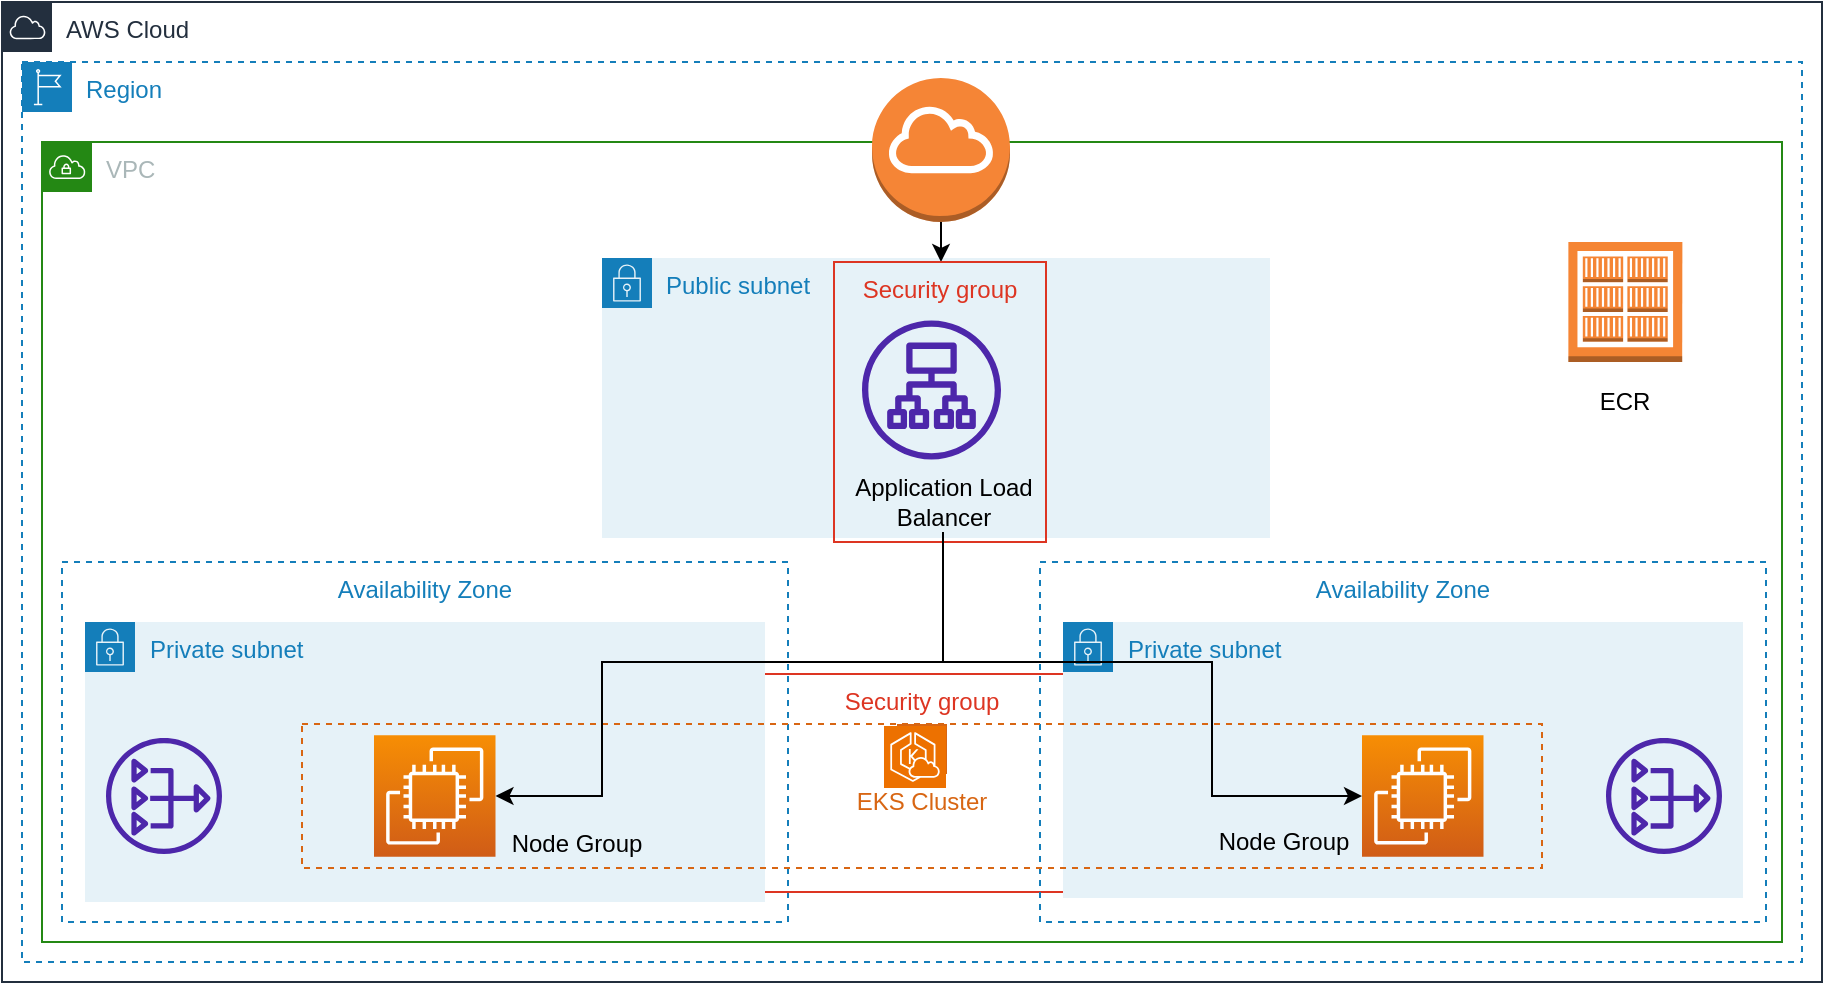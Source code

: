 <mxfile version="23.0.2" type="device">
  <diagram id="qy2qSbY3riS61LTxJreO" name="Page-1">
    <mxGraphModel dx="1781" dy="587" grid="1" gridSize="10" guides="1" tooltips="1" connect="1" arrows="1" fold="1" page="1" pageScale="1" pageWidth="827" pageHeight="1169" math="0" shadow="0">
      <root>
        <mxCell id="0" />
        <mxCell id="1" parent="0" />
        <mxCell id="avdNNv7QA7Cx9In89-n9-3" value="Availability Zone" style="fillColor=none;strokeColor=#147EBA;dashed=1;verticalAlign=top;fontStyle=0;fontColor=#147EBA;container=0;" parent="1" vertex="1">
          <mxGeometry x="-10" y="600" width="363" height="180" as="geometry" />
        </mxCell>
        <mxCell id="nrgCyI4Qcjg0DDZfqGtk-5" value="Public subnet" style="points=[[0,0],[0.25,0],[0.5,0],[0.75,0],[1,0],[1,0.25],[1,0.5],[1,0.75],[1,1],[0.75,1],[0.5,1],[0.25,1],[0,1],[0,0.75],[0,0.5],[0,0.25]];outlineConnect=0;gradientColor=none;html=1;whiteSpace=wrap;fontSize=12;fontStyle=0;container=0;pointerEvents=0;collapsible=0;recursiveResize=0;shape=mxgraph.aws4.group;grIcon=mxgraph.aws4.group_security_group;grStroke=0;strokeColor=#147EBA;fillColor=#E6F2F8;verticalAlign=top;align=left;spacingLeft=30;fontColor=#147EBA;dashed=0;" parent="1" vertex="1">
          <mxGeometry x="260" y="448" width="334" height="140" as="geometry" />
        </mxCell>
        <mxCell id="avdNNv7QA7Cx9In89-n9-5" value="VPC" style="points=[[0,0],[0.25,0],[0.5,0],[0.75,0],[1,0],[1,0.25],[1,0.5],[1,0.75],[1,1],[0.75,1],[0.5,1],[0.25,1],[0,1],[0,0.75],[0,0.5],[0,0.25]];outlineConnect=0;gradientColor=none;html=1;whiteSpace=wrap;fontSize=12;fontStyle=0;container=0;pointerEvents=0;collapsible=0;recursiveResize=0;shape=mxgraph.aws4.group;grIcon=mxgraph.aws4.group_vpc;strokeColor=#248814;fillColor=none;verticalAlign=top;align=left;spacingLeft=30;fontColor=#AAB7B8;dashed=0;" parent="1" vertex="1">
          <mxGeometry x="-20" y="390" width="870" height="400" as="geometry" />
        </mxCell>
        <mxCell id="avdNNv7QA7Cx9In89-n9-6" value="AWS Cloud" style="points=[[0,0],[0.25,0],[0.5,0],[0.75,0],[1,0],[1,0.25],[1,0.5],[1,0.75],[1,1],[0.75,1],[0.5,1],[0.25,1],[0,1],[0,0.75],[0,0.5],[0,0.25]];outlineConnect=0;gradientColor=none;html=1;whiteSpace=wrap;fontSize=12;fontStyle=0;container=0;pointerEvents=0;collapsible=0;recursiveResize=0;shape=mxgraph.aws4.group;grIcon=mxgraph.aws4.group_aws_cloud;strokeColor=#232F3E;fillColor=none;verticalAlign=top;align=left;spacingLeft=30;fontColor=#232F3E;dashed=0;" parent="1" vertex="1">
          <mxGeometry x="-40" y="320" width="910" height="490" as="geometry" />
        </mxCell>
        <mxCell id="avdNNv7QA7Cx9In89-n9-7" value="Region" style="points=[[0,0],[0.25,0],[0.5,0],[0.75,0],[1,0],[1,0.25],[1,0.5],[1,0.75],[1,1],[0.75,1],[0.5,1],[0.25,1],[0,1],[0,0.75],[0,0.5],[0,0.25]];outlineConnect=0;gradientColor=none;html=1;whiteSpace=wrap;fontSize=12;fontStyle=0;container=0;pointerEvents=0;collapsible=0;recursiveResize=0;shape=mxgraph.aws4.group;grIcon=mxgraph.aws4.group_region;strokeColor=#147EBA;fillColor=none;verticalAlign=top;align=left;spacingLeft=30;fontColor=#147EBA;dashed=1;" parent="1" vertex="1">
          <mxGeometry x="-30" y="350" width="890" height="450" as="geometry" />
        </mxCell>
        <mxCell id="avdNNv7QA7Cx9In89-n9-24" value="Security group" style="fillColor=none;strokeColor=#DD3522;verticalAlign=top;fontStyle=0;fontColor=#DD3522;container=0;" parent="1" vertex="1">
          <mxGeometry x="100" y="656" width="640" height="109" as="geometry" />
        </mxCell>
        <mxCell id="avdNNv7QA7Cx9In89-n9-16" value="Availability Zone" style="fillColor=none;strokeColor=#147EBA;dashed=1;verticalAlign=top;fontStyle=0;fontColor=#147EBA;container=0;" parent="1" vertex="1">
          <mxGeometry x="479" y="600" width="363" height="180" as="geometry" />
        </mxCell>
        <mxCell id="avdNNv7QA7Cx9In89-n9-13" value="Private subnet" style="points=[[0,0],[0.25,0],[0.5,0],[0.75,0],[1,0],[1,0.25],[1,0.5],[1,0.75],[1,1],[0.75,1],[0.5,1],[0.25,1],[0,1],[0,0.75],[0,0.5],[0,0.25]];outlineConnect=0;gradientColor=none;html=1;whiteSpace=wrap;fontSize=12;fontStyle=0;container=0;pointerEvents=0;collapsible=0;recursiveResize=0;shape=mxgraph.aws4.group;grIcon=mxgraph.aws4.group_security_group;grStroke=0;strokeColor=#147EBA;fillColor=#E6F2F8;verticalAlign=top;align=left;spacingLeft=30;fontColor=#147EBA;dashed=0;" parent="1" vertex="1">
          <mxGeometry x="1.5" y="630" width="340" height="140" as="geometry" />
        </mxCell>
        <mxCell id="avdNNv7QA7Cx9In89-n9-18" value="Private subnet" style="points=[[0,0],[0.25,0],[0.5,0],[0.75,0],[1,0],[1,0.25],[1,0.5],[1,0.75],[1,1],[0.75,1],[0.5,1],[0.25,1],[0,1],[0,0.75],[0,0.5],[0,0.25]];outlineConnect=0;gradientColor=none;html=1;whiteSpace=wrap;fontSize=12;fontStyle=0;container=0;pointerEvents=0;collapsible=0;recursiveResize=0;shape=mxgraph.aws4.group;grIcon=mxgraph.aws4.group_security_group;grStroke=0;strokeColor=#147EBA;fillColor=#E6F2F8;verticalAlign=top;align=left;spacingLeft=30;fontColor=#147EBA;dashed=0;" parent="1" vertex="1">
          <mxGeometry x="490.5" y="630" width="340" height="138" as="geometry" />
        </mxCell>
        <mxCell id="avdNNv7QA7Cx9In89-n9-21" value="EKS Cluster" style="points=[[0,0],[0.25,0],[0.5,0],[0.75,0],[1,0],[1,0.25],[1,0.5],[1,0.75],[1,1],[0.75,1],[0.5,1],[0.25,1],[0,1],[0,0.75],[0,0.5],[0,0.25]];outlineConnect=0;gradientColor=none;html=1;whiteSpace=wrap;fontSize=12;fontStyle=0;container=0;pointerEvents=0;collapsible=0;recursiveResize=0;shape=mxgraph.aws4.groupCenter;grIcon=mxgraph.aws4.group_auto_scaling_group;grStroke=1;strokeColor=#D86613;fillColor=none;verticalAlign=top;align=center;fontColor=#D86613;dashed=1;spacingTop=25;" parent="1" vertex="1">
          <mxGeometry x="110" y="681" width="620" height="72" as="geometry" />
        </mxCell>
        <mxCell id="avdNNv7QA7Cx9In89-n9-26" value="" style="sketch=0;points=[[0,0,0],[0.25,0,0],[0.5,0,0],[0.75,0,0],[1,0,0],[0,1,0],[0.25,1,0],[0.5,1,0],[0.75,1,0],[1,1,0],[0,0.25,0],[0,0.5,0],[0,0.75,0],[1,0.25,0],[1,0.5,0],[1,0.75,0]];outlineConnect=0;fontColor=#232F3E;gradientColor=#F78E04;gradientDirection=north;fillColor=#D05C17;strokeColor=#ffffff;dashed=0;verticalLabelPosition=bottom;verticalAlign=top;align=center;html=1;fontSize=12;fontStyle=0;aspect=fixed;shape=mxgraph.aws4.resourceIcon;resIcon=mxgraph.aws4.ec2;container=0;" parent="1" vertex="1">
          <mxGeometry x="146" y="686.63" width="60.75" height="60.75" as="geometry" />
        </mxCell>
        <mxCell id="avdNNv7QA7Cx9In89-n9-34" value="" style="sketch=0;points=[[0,0,0],[0.25,0,0],[0.5,0,0],[0.75,0,0],[1,0,0],[0,1,0],[0.25,1,0],[0.5,1,0],[0.75,1,0],[1,1,0],[0,0.25,0],[0,0.5,0],[0,0.75,0],[1,0.25,0],[1,0.5,0],[1,0.75,0]];outlineConnect=0;fontColor=#232F3E;gradientColor=#F78E04;gradientDirection=north;fillColor=#D05C17;strokeColor=#ffffff;dashed=0;verticalLabelPosition=bottom;verticalAlign=top;align=center;html=1;fontSize=12;fontStyle=0;aspect=fixed;shape=mxgraph.aws4.resourceIcon;resIcon=mxgraph.aws4.ec2;container=0;" parent="1" vertex="1">
          <mxGeometry x="640" y="686.62" width="60.75" height="60.75" as="geometry" />
        </mxCell>
        <mxCell id="avdNNv7QA7Cx9In89-n9-43" value="" style="sketch=0;outlineConnect=0;fontColor=#232F3E;gradientColor=none;fillColor=#4D27AA;strokeColor=none;dashed=0;verticalLabelPosition=bottom;verticalAlign=top;align=center;html=1;fontSize=12;fontStyle=0;aspect=fixed;pointerEvents=1;shape=mxgraph.aws4.nat_gateway;container=0;" parent="1" vertex="1">
          <mxGeometry x="12" y="688" width="58" height="58" as="geometry" />
        </mxCell>
        <mxCell id="avdNNv7QA7Cx9In89-n9-64" style="edgeStyle=orthogonalEdgeStyle;rounded=0;orthogonalLoop=1;jettySize=auto;html=1;entryX=0.5;entryY=0;entryDx=0;entryDy=0;" parent="1" source="avdNNv7QA7Cx9In89-n9-50" target="avdNNv7QA7Cx9In89-n9-56" edge="1">
          <mxGeometry relative="1" as="geometry" />
        </mxCell>
        <mxCell id="avdNNv7QA7Cx9In89-n9-50" value="" style="outlineConnect=0;dashed=0;verticalLabelPosition=bottom;verticalAlign=top;align=center;html=1;shape=mxgraph.aws3.internet_gateway;fillColor=#F58536;gradientColor=none;container=0;" parent="1" vertex="1">
          <mxGeometry x="395" y="358" width="69" height="72" as="geometry" />
        </mxCell>
        <mxCell id="avdNNv7QA7Cx9In89-n9-54" value="Node Group" style="text;html=1;strokeColor=none;fillColor=none;align=center;verticalAlign=middle;whiteSpace=wrap;rounded=0;container=0;" parent="1" vertex="1">
          <mxGeometry x="550" y="725" width="102" height="30" as="geometry" />
        </mxCell>
        <mxCell id="avdNNv7QA7Cx9In89-n9-56" value="Security group" style="fillColor=none;strokeColor=#DD3522;verticalAlign=top;fontStyle=0;fontColor=#DD3522;container=0;" parent="1" vertex="1">
          <mxGeometry x="376" y="450" width="106" height="140" as="geometry" />
        </mxCell>
        <mxCell id="avdNNv7QA7Cx9In89-n9-31" value="" style="sketch=0;outlineConnect=0;fontColor=#232F3E;gradientColor=none;fillColor=#4D27AA;strokeColor=none;dashed=0;verticalLabelPosition=bottom;verticalAlign=top;align=center;html=1;fontSize=12;fontStyle=0;aspect=fixed;pointerEvents=1;shape=mxgraph.aws4.application_load_balancer;container=0;" parent="1" vertex="1">
          <mxGeometry x="390" y="479.25" width="69.5" height="69.5" as="geometry" />
        </mxCell>
        <mxCell id="avdNNv7QA7Cx9In89-n9-74" style="edgeStyle=orthogonalEdgeStyle;rounded=0;orthogonalLoop=1;jettySize=auto;html=1;entryX=0;entryY=0.5;entryDx=0;entryDy=0;entryPerimeter=0;" parent="1" source="avdNNv7QA7Cx9In89-n9-55" target="avdNNv7QA7Cx9In89-n9-34" edge="1">
          <mxGeometry relative="1" as="geometry">
            <Array as="points">
              <mxPoint x="431" y="650" />
              <mxPoint x="565" y="650" />
              <mxPoint x="565" y="717" />
            </Array>
          </mxGeometry>
        </mxCell>
        <mxCell id="avdNNv7QA7Cx9In89-n9-75" style="edgeStyle=orthogonalEdgeStyle;rounded=0;orthogonalLoop=1;jettySize=auto;html=1;exitX=0.5;exitY=1;exitDx=0;exitDy=0;entryX=1;entryY=0.5;entryDx=0;entryDy=0;entryPerimeter=0;" parent="1" source="avdNNv7QA7Cx9In89-n9-55" target="avdNNv7QA7Cx9In89-n9-26" edge="1">
          <mxGeometry relative="1" as="geometry">
            <Array as="points">
              <mxPoint x="431" y="650" />
              <mxPoint x="260" y="650" />
              <mxPoint x="260" y="717" />
            </Array>
          </mxGeometry>
        </mxCell>
        <mxCell id="avdNNv7QA7Cx9In89-n9-55" value="Application Load Balancer" style="text;html=1;strokeColor=none;fillColor=none;align=center;verticalAlign=middle;whiteSpace=wrap;rounded=0;container=0;" parent="1" vertex="1">
          <mxGeometry x="370.5" y="555" width="120" height="30" as="geometry" />
        </mxCell>
        <mxCell id="nrgCyI4Qcjg0DDZfqGtk-13" value="Node Group" style="text;html=1;strokeColor=none;fillColor=none;align=center;verticalAlign=middle;whiteSpace=wrap;rounded=0;container=0;" parent="1" vertex="1">
          <mxGeometry x="194.75" y="726.49" width="105.25" height="30" as="geometry" />
        </mxCell>
        <mxCell id="avdNNv7QA7Cx9In89-n9-44" value="" style="sketch=0;outlineConnect=0;fontColor=#232F3E;gradientColor=none;fillColor=#4D27AA;strokeColor=none;dashed=0;verticalLabelPosition=bottom;verticalAlign=top;align=center;html=1;fontSize=12;fontStyle=0;aspect=fixed;pointerEvents=1;shape=mxgraph.aws4.nat_gateway;container=0;" parent="1" vertex="1">
          <mxGeometry x="762" y="688.01" width="58" height="58" as="geometry" />
        </mxCell>
        <mxCell id="BBem6FU7VksnU7Hk0lwj-3" value="" style="outlineConnect=0;dashed=0;verticalLabelPosition=bottom;verticalAlign=top;align=center;html=1;shape=mxgraph.aws3.ecr_registry;fillColor=#F58534;gradientColor=none;" parent="1" vertex="1">
          <mxGeometry x="743.19" y="440" width="57" height="60" as="geometry" />
        </mxCell>
        <mxCell id="BBem6FU7VksnU7Hk0lwj-4" value="" style="sketch=0;points=[[0,0,0],[0.25,0,0],[0.5,0,0],[0.75,0,0],[1,0,0],[0,1,0],[0.25,1,0],[0.5,1,0],[0.75,1,0],[1,1,0],[0,0.25,0],[0,0.5,0],[0,0.75,0],[1,0.25,0],[1,0.5,0],[1,0.75,0]];outlineConnect=0;fontColor=#232F3E;fillColor=#ED7100;strokeColor=#ffffff;dashed=0;verticalLabelPosition=bottom;verticalAlign=top;align=center;html=1;fontSize=12;fontStyle=0;aspect=fixed;shape=mxgraph.aws4.resourceIcon;resIcon=mxgraph.aws4.eks_cloud;" parent="1" vertex="1">
          <mxGeometry x="401" y="682" width="31" height="31" as="geometry" />
        </mxCell>
        <mxCell id="BBem6FU7VksnU7Hk0lwj-13" value="ECR" style="text;html=1;strokeColor=none;fillColor=none;align=center;verticalAlign=middle;whiteSpace=wrap;rounded=0;" parent="1" vertex="1">
          <mxGeometry x="730" y="505" width="83.37" height="30" as="geometry" />
        </mxCell>
      </root>
    </mxGraphModel>
  </diagram>
</mxfile>

